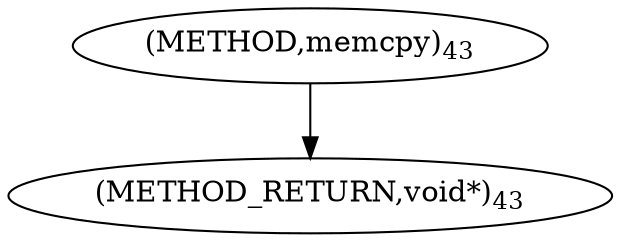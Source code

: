 digraph "memcpy" {  
"98740" [label = <(METHOD,memcpy)<SUB>43</SUB>> ]
"98744" [label = <(METHOD_RETURN,void*)<SUB>43</SUB>> ]
  "98740" -> "98744" 
}
